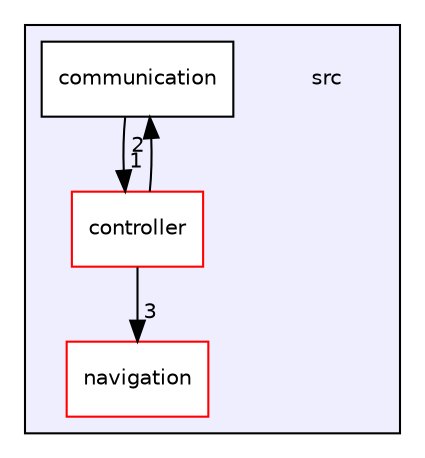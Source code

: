 digraph "src" {
  compound=true
  node [ fontsize="10", fontname="Helvetica"];
  edge [ labelfontsize="10", labelfontname="Helvetica"];
  subgraph clusterdir_68267d1309a1af8e8297ef4c3efbcdba {
    graph [ bgcolor="#eeeeff", pencolor="black", label="" URL="dir_68267d1309a1af8e8297ef4c3efbcdba.html"];
    dir_68267d1309a1af8e8297ef4c3efbcdba [shape=plaintext label="src"];
  dir_6d2104db64b91953bbd7b8fedbb8a094 [shape=box label="communication" fillcolor="white" style="filled" URL="dir_6d2104db64b91953bbd7b8fedbb8a094.html"];
  dir_41ef5d8a90b9cc03a02949a5c062e6f0 [shape=box label="controller" fillcolor="white" style="filled" color="red" URL="dir_41ef5d8a90b9cc03a02949a5c062e6f0.html"];
  dir_b9f4d283f63ed92d53714bab84845a59 [shape=box label="navigation" fillcolor="white" style="filled" color="red" URL="dir_b9f4d283f63ed92d53714bab84845a59.html"];
  }
  dir_6d2104db64b91953bbd7b8fedbb8a094->dir_41ef5d8a90b9cc03a02949a5c062e6f0 [headlabel="1", labeldistance=1.5 headhref="dir_000001_000002.html"];
  dir_41ef5d8a90b9cc03a02949a5c062e6f0->dir_6d2104db64b91953bbd7b8fedbb8a094 [headlabel="2", labeldistance=1.5 headhref="dir_000002_000001.html"];
  dir_41ef5d8a90b9cc03a02949a5c062e6f0->dir_b9f4d283f63ed92d53714bab84845a59 [headlabel="3", labeldistance=1.5 headhref="dir_000002_000004.html"];
}
